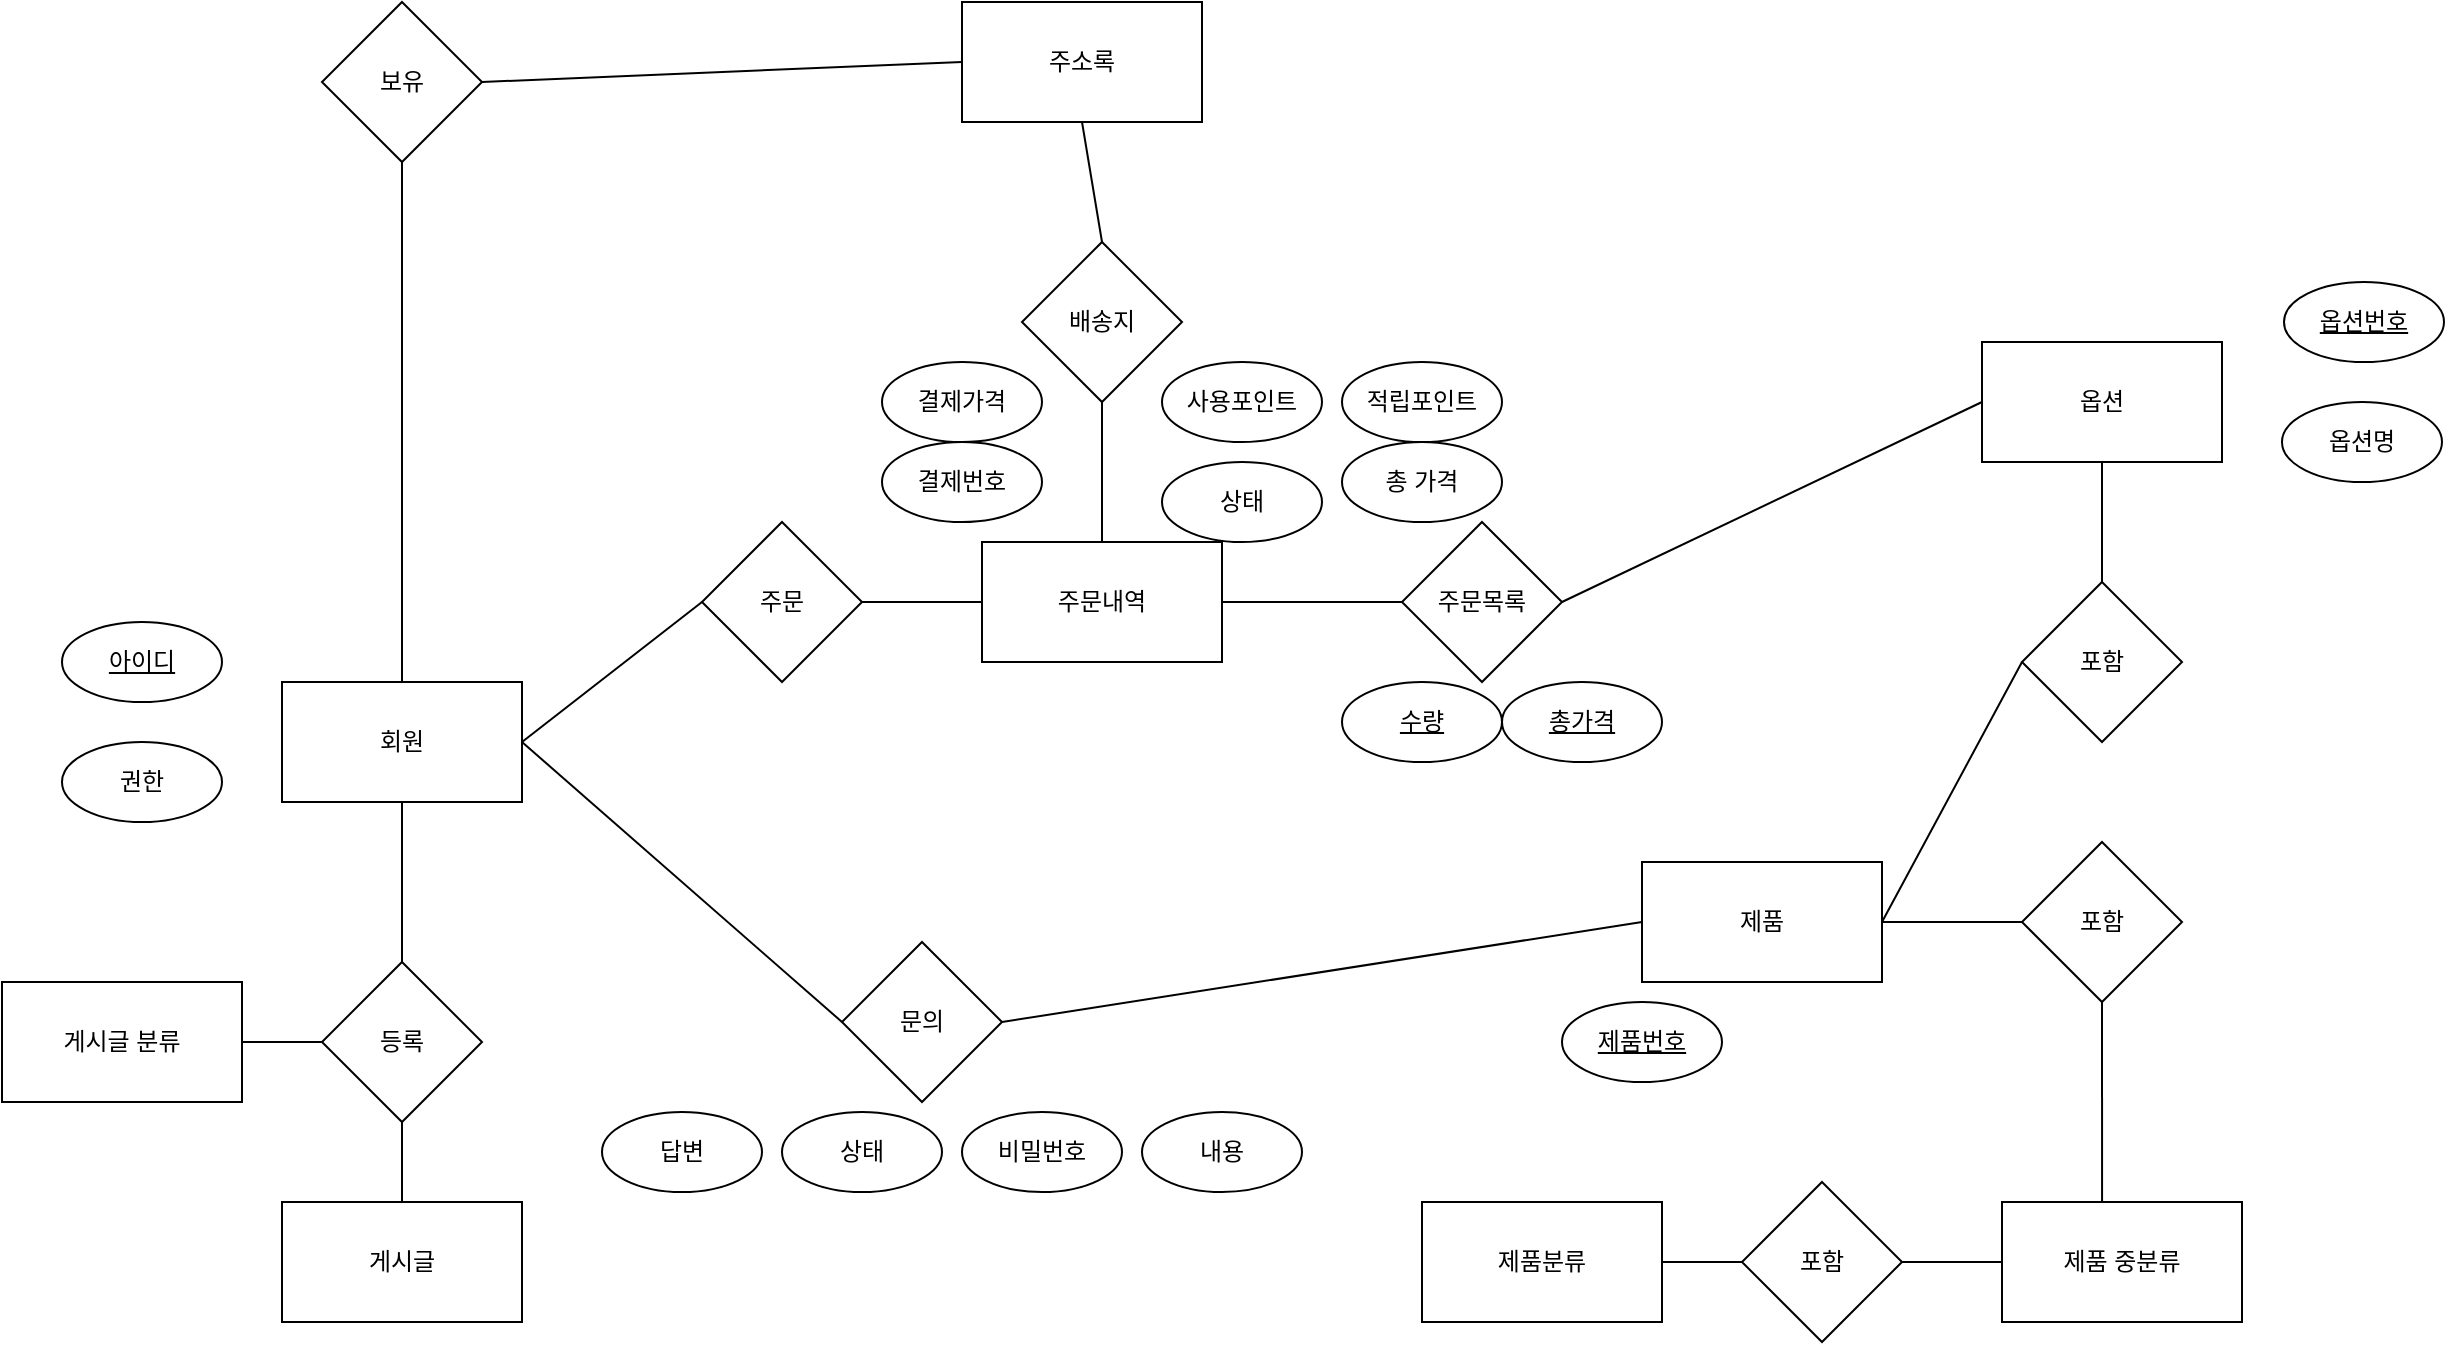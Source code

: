 <mxfile version="20.6.2" type="github"><diagram id="EWTnANCkMsUeMdHVheLY" name="페이지-1"><mxGraphModel dx="717" dy="636" grid="1" gridSize="10" guides="1" tooltips="1" connect="1" arrows="1" fold="1" page="1" pageScale="1" pageWidth="827" pageHeight="1169" math="0" shadow="0"><root><mxCell id="0"/><mxCell id="1" parent="0"/><mxCell id="xCD-Z-dLWQwIkPLPfsmC-1" value="회원" style="rounded=0;whiteSpace=wrap;html=1;" vertex="1" parent="1"><mxGeometry x="160" y="350" width="120" height="60" as="geometry"/></mxCell><mxCell id="xCD-Z-dLWQwIkPLPfsmC-2" value="제품" style="rounded=0;whiteSpace=wrap;html=1;" vertex="1" parent="1"><mxGeometry x="840" y="440" width="120" height="60" as="geometry"/></mxCell><mxCell id="xCD-Z-dLWQwIkPLPfsmC-3" value="제품분류" style="rounded=0;whiteSpace=wrap;html=1;" vertex="1" parent="1"><mxGeometry x="730" y="610" width="120" height="60" as="geometry"/></mxCell><mxCell id="xCD-Z-dLWQwIkPLPfsmC-4" value="게시글" style="rounded=0;whiteSpace=wrap;html=1;" vertex="1" parent="1"><mxGeometry x="160" y="610" width="120" height="60" as="geometry"/></mxCell><mxCell id="xCD-Z-dLWQwIkPLPfsmC-5" value="게시글 분류" style="rounded=0;whiteSpace=wrap;html=1;" vertex="1" parent="1"><mxGeometry x="20" y="500" width="120" height="60" as="geometry"/></mxCell><mxCell id="xCD-Z-dLWQwIkPLPfsmC-6" value="주문" style="rhombus;whiteSpace=wrap;html=1;" vertex="1" parent="1"><mxGeometry x="370" y="270" width="80" height="80" as="geometry"/></mxCell><mxCell id="xCD-Z-dLWQwIkPLPfsmC-7" value="문의" style="rhombus;whiteSpace=wrap;html=1;" vertex="1" parent="1"><mxGeometry x="440" y="480" width="80" height="80" as="geometry"/></mxCell><mxCell id="xCD-Z-dLWQwIkPLPfsmC-8" value="등록" style="rhombus;whiteSpace=wrap;html=1;" vertex="1" parent="1"><mxGeometry x="180" y="490" width="80" height="80" as="geometry"/></mxCell><mxCell id="xCD-Z-dLWQwIkPLPfsmC-9" value="포함" style="rhombus;whiteSpace=wrap;html=1;" vertex="1" parent="1"><mxGeometry x="890" y="600" width="80" height="80" as="geometry"/></mxCell><mxCell id="xCD-Z-dLWQwIkPLPfsmC-10" value="답변" style="ellipse;whiteSpace=wrap;html=1;" vertex="1" parent="1"><mxGeometry x="320" y="565" width="80" height="40" as="geometry"/></mxCell><mxCell id="xCD-Z-dLWQwIkPLPfsmC-11" value="상태" style="ellipse;whiteSpace=wrap;html=1;" vertex="1" parent="1"><mxGeometry x="410" y="565" width="80" height="40" as="geometry"/></mxCell><mxCell id="xCD-Z-dLWQwIkPLPfsmC-12" value="비밀번호" style="ellipse;whiteSpace=wrap;html=1;" vertex="1" parent="1"><mxGeometry x="500" y="565" width="80" height="40" as="geometry"/></mxCell><mxCell id="xCD-Z-dLWQwIkPLPfsmC-13" value="내용" style="ellipse;whiteSpace=wrap;html=1;" vertex="1" parent="1"><mxGeometry x="590" y="565" width="80" height="40" as="geometry"/></mxCell><mxCell id="xCD-Z-dLWQwIkPLPfsmC-14" value="결제번호" style="ellipse;whiteSpace=wrap;html=1;" vertex="1" parent="1"><mxGeometry x="460" y="230" width="80" height="40" as="geometry"/></mxCell><mxCell id="xCD-Z-dLWQwIkPLPfsmC-15" value="상태" style="ellipse;whiteSpace=wrap;html=1;" vertex="1" parent="1"><mxGeometry x="600" y="240" width="80" height="40" as="geometry"/></mxCell><mxCell id="xCD-Z-dLWQwIkPLPfsmC-16" value="총 가격" style="ellipse;whiteSpace=wrap;html=1;" vertex="1" parent="1"><mxGeometry x="690" y="230" width="80" height="40" as="geometry"/></mxCell><mxCell id="xCD-Z-dLWQwIkPLPfsmC-17" value="결제가격" style="ellipse;whiteSpace=wrap;html=1;" vertex="1" parent="1"><mxGeometry x="460" y="190" width="80" height="40" as="geometry"/></mxCell><mxCell id="xCD-Z-dLWQwIkPLPfsmC-18" value="사용포인트" style="ellipse;whiteSpace=wrap;html=1;" vertex="1" parent="1"><mxGeometry x="600" y="190" width="80" height="40" as="geometry"/></mxCell><mxCell id="xCD-Z-dLWQwIkPLPfsmC-19" value="적립포인트" style="ellipse;whiteSpace=wrap;html=1;" vertex="1" parent="1"><mxGeometry x="690" y="190" width="80" height="40" as="geometry"/></mxCell><mxCell id="xCD-Z-dLWQwIkPLPfsmC-20" value="&lt;u&gt;제품번호&lt;/u&gt;" style="ellipse;whiteSpace=wrap;html=1;" vertex="1" parent="1"><mxGeometry x="800" y="510" width="80" height="40" as="geometry"/></mxCell><mxCell id="xCD-Z-dLWQwIkPLPfsmC-21" value="권한" style="ellipse;whiteSpace=wrap;html=1;" vertex="1" parent="1"><mxGeometry x="50" y="380" width="80" height="40" as="geometry"/></mxCell><mxCell id="xCD-Z-dLWQwIkPLPfsmC-22" value="&lt;u&gt;아이디&lt;/u&gt;" style="ellipse;whiteSpace=wrap;html=1;" vertex="1" parent="1"><mxGeometry x="50" y="320" width="80" height="40" as="geometry"/></mxCell><mxCell id="xCD-Z-dLWQwIkPLPfsmC-23" value="" style="endArrow=none;html=1;rounded=0;entryX=0.5;entryY=1;entryDx=0;entryDy=0;exitX=0.5;exitY=0;exitDx=0;exitDy=0;" edge="1" parent="1" source="xCD-Z-dLWQwIkPLPfsmC-8" target="xCD-Z-dLWQwIkPLPfsmC-1"><mxGeometry width="50" height="50" relative="1" as="geometry"><mxPoint x="170" y="210" as="sourcePoint"/><mxPoint x="220" y="160" as="targetPoint"/></mxGeometry></mxCell><mxCell id="xCD-Z-dLWQwIkPLPfsmC-24" value="" style="endArrow=none;html=1;rounded=0;exitX=1;exitY=0.5;exitDx=0;exitDy=0;entryX=0;entryY=0.5;entryDx=0;entryDy=0;" edge="1" parent="1" source="xCD-Z-dLWQwIkPLPfsmC-5" target="xCD-Z-dLWQwIkPLPfsmC-8"><mxGeometry width="50" height="50" relative="1" as="geometry"><mxPoint x="170" y="210" as="sourcePoint"/><mxPoint x="220" y="160" as="targetPoint"/></mxGeometry></mxCell><mxCell id="xCD-Z-dLWQwIkPLPfsmC-25" value="" style="endArrow=none;html=1;rounded=0;entryX=0.5;entryY=0;entryDx=0;entryDy=0;exitX=0.5;exitY=1;exitDx=0;exitDy=0;" edge="1" parent="1" source="xCD-Z-dLWQwIkPLPfsmC-8" target="xCD-Z-dLWQwIkPLPfsmC-4"><mxGeometry width="50" height="50" relative="1" as="geometry"><mxPoint x="220" y="350" as="sourcePoint"/><mxPoint x="220" y="160" as="targetPoint"/></mxGeometry></mxCell><mxCell id="xCD-Z-dLWQwIkPLPfsmC-28" value="" style="endArrow=none;html=1;rounded=0;entryX=0;entryY=0.5;entryDx=0;entryDy=0;exitX=1;exitY=0.5;exitDx=0;exitDy=0;" edge="1" parent="1" source="xCD-Z-dLWQwIkPLPfsmC-3" target="xCD-Z-dLWQwIkPLPfsmC-9"><mxGeometry width="50" height="50" relative="1" as="geometry"><mxPoint x="300" y="210" as="sourcePoint"/><mxPoint x="350" y="160" as="targetPoint"/></mxGeometry></mxCell><mxCell id="xCD-Z-dLWQwIkPLPfsmC-29" value="" style="endArrow=none;html=1;rounded=0;exitX=0;exitY=0.5;exitDx=0;exitDy=0;entryX=1;entryY=0.5;entryDx=0;entryDy=0;" edge="1" parent="1" source="xCD-Z-dLWQwIkPLPfsmC-7" target="xCD-Z-dLWQwIkPLPfsmC-1"><mxGeometry width="50" height="50" relative="1" as="geometry"><mxPoint x="300" y="210" as="sourcePoint"/><mxPoint x="350" y="160" as="targetPoint"/></mxGeometry></mxCell><mxCell id="xCD-Z-dLWQwIkPLPfsmC-30" value="" style="endArrow=none;html=1;rounded=0;entryX=0;entryY=0.5;entryDx=0;entryDy=0;exitX=1;exitY=0.5;exitDx=0;exitDy=0;" edge="1" parent="1" source="xCD-Z-dLWQwIkPLPfsmC-7" target="xCD-Z-dLWQwIkPLPfsmC-2"><mxGeometry width="50" height="50" relative="1" as="geometry"><mxPoint x="300" y="210" as="sourcePoint"/><mxPoint x="350" y="160" as="targetPoint"/></mxGeometry></mxCell><mxCell id="xCD-Z-dLWQwIkPLPfsmC-31" value="" style="endArrow=none;html=1;rounded=0;entryX=0;entryY=0.5;entryDx=0;entryDy=0;exitX=1;exitY=0.5;exitDx=0;exitDy=0;" edge="1" parent="1" source="xCD-Z-dLWQwIkPLPfsmC-1" target="xCD-Z-dLWQwIkPLPfsmC-6"><mxGeometry width="50" height="50" relative="1" as="geometry"><mxPoint x="300" y="210" as="sourcePoint"/><mxPoint x="350" y="160" as="targetPoint"/></mxGeometry></mxCell><mxCell id="xCD-Z-dLWQwIkPLPfsmC-33" value="주문내역" style="rounded=0;whiteSpace=wrap;html=1;" vertex="1" parent="1"><mxGeometry x="510" y="280" width="120" height="60" as="geometry"/></mxCell><mxCell id="xCD-Z-dLWQwIkPLPfsmC-34" value="포함" style="rhombus;whiteSpace=wrap;html=1;" vertex="1" parent="1"><mxGeometry x="1030" y="300" width="80" height="80" as="geometry"/></mxCell><mxCell id="xCD-Z-dLWQwIkPLPfsmC-35" value="포함" style="rhombus;whiteSpace=wrap;html=1;" vertex="1" parent="1"><mxGeometry x="1030" y="430" width="80" height="80" as="geometry"/></mxCell><mxCell id="xCD-Z-dLWQwIkPLPfsmC-36" value="제품 중분류" style="rounded=0;whiteSpace=wrap;html=1;" vertex="1" parent="1"><mxGeometry x="1020" y="610" width="120" height="60" as="geometry"/></mxCell><mxCell id="xCD-Z-dLWQwIkPLPfsmC-37" value="" style="endArrow=none;html=1;rounded=0;entryX=0;entryY=0.5;entryDx=0;entryDy=0;exitX=1;exitY=0.5;exitDx=0;exitDy=0;" edge="1" parent="1" source="xCD-Z-dLWQwIkPLPfsmC-2" target="xCD-Z-dLWQwIkPLPfsmC-34"><mxGeometry width="50" height="50" relative="1" as="geometry"><mxPoint x="840" y="250" as="sourcePoint"/><mxPoint x="890" y="200" as="targetPoint"/></mxGeometry></mxCell><mxCell id="xCD-Z-dLWQwIkPLPfsmC-39" value="" style="endArrow=none;html=1;rounded=0;entryX=0;entryY=0.5;entryDx=0;entryDy=0;exitX=1;exitY=0.5;exitDx=0;exitDy=0;" edge="1" parent="1" source="xCD-Z-dLWQwIkPLPfsmC-2" target="xCD-Z-dLWQwIkPLPfsmC-35"><mxGeometry width="50" height="50" relative="1" as="geometry"><mxPoint x="840" y="250" as="sourcePoint"/><mxPoint x="890" y="200" as="targetPoint"/></mxGeometry></mxCell><mxCell id="xCD-Z-dLWQwIkPLPfsmC-40" value="" style="endArrow=none;html=1;rounded=0;entryX=0.5;entryY=1;entryDx=0;entryDy=0;exitX=0.417;exitY=0;exitDx=0;exitDy=0;exitPerimeter=0;" edge="1" parent="1" source="xCD-Z-dLWQwIkPLPfsmC-36" target="xCD-Z-dLWQwIkPLPfsmC-35"><mxGeometry width="50" height="50" relative="1" as="geometry"><mxPoint x="840" y="250" as="sourcePoint"/><mxPoint x="890" y="200" as="targetPoint"/></mxGeometry></mxCell><mxCell id="xCD-Z-dLWQwIkPLPfsmC-41" value="" style="endArrow=none;html=1;rounded=0;entryX=0;entryY=0.5;entryDx=0;entryDy=0;" edge="1" parent="1" source="xCD-Z-dLWQwIkPLPfsmC-9" target="xCD-Z-dLWQwIkPLPfsmC-36"><mxGeometry width="50" height="50" relative="1" as="geometry"><mxPoint x="840" y="250" as="sourcePoint"/><mxPoint x="890" y="200" as="targetPoint"/></mxGeometry></mxCell><mxCell id="xCD-Z-dLWQwIkPLPfsmC-173" value="" style="endArrow=none;html=1;rounded=0;exitX=1;exitY=0.5;exitDx=0;exitDy=0;entryX=0;entryY=0.5;entryDx=0;entryDy=0;" edge="1" parent="1" source="xCD-Z-dLWQwIkPLPfsmC-6" target="xCD-Z-dLWQwIkPLPfsmC-33"><mxGeometry width="50" height="50" relative="1" as="geometry"><mxPoint x="600" y="370" as="sourcePoint"/><mxPoint x="650" y="320" as="targetPoint"/></mxGeometry></mxCell><mxCell id="xCD-Z-dLWQwIkPLPfsmC-176" value="주문목록" style="rhombus;whiteSpace=wrap;html=1;" vertex="1" parent="1"><mxGeometry x="720" y="270" width="80" height="80" as="geometry"/></mxCell><mxCell id="xCD-Z-dLWQwIkPLPfsmC-177" value="옵션" style="rounded=0;whiteSpace=wrap;html=1;" vertex="1" parent="1"><mxGeometry x="1010" y="180" width="120" height="60" as="geometry"/></mxCell><mxCell id="xCD-Z-dLWQwIkPLPfsmC-178" value="" style="endArrow=none;html=1;rounded=0;entryX=0.5;entryY=1;entryDx=0;entryDy=0;" edge="1" parent="1" target="xCD-Z-dLWQwIkPLPfsmC-177"><mxGeometry width="50" height="50" relative="1" as="geometry"><mxPoint x="1070" y="300" as="sourcePoint"/><mxPoint x="1120" y="320" as="targetPoint"/></mxGeometry></mxCell><mxCell id="xCD-Z-dLWQwIkPLPfsmC-179" value="" style="endArrow=none;html=1;rounded=0;entryX=0;entryY=0.5;entryDx=0;entryDy=0;exitX=1;exitY=0.5;exitDx=0;exitDy=0;" edge="1" parent="1" source="xCD-Z-dLWQwIkPLPfsmC-176" target="xCD-Z-dLWQwIkPLPfsmC-177"><mxGeometry width="50" height="50" relative="1" as="geometry"><mxPoint x="1070" y="370" as="sourcePoint"/><mxPoint x="1120" y="320" as="targetPoint"/></mxGeometry></mxCell><mxCell id="xCD-Z-dLWQwIkPLPfsmC-180" value="" style="endArrow=none;html=1;rounded=0;entryX=0;entryY=0.5;entryDx=0;entryDy=0;exitX=1;exitY=0.5;exitDx=0;exitDy=0;" edge="1" parent="1" source="xCD-Z-dLWQwIkPLPfsmC-33" target="xCD-Z-dLWQwIkPLPfsmC-176"><mxGeometry width="50" height="50" relative="1" as="geometry"><mxPoint x="650" y="370" as="sourcePoint"/><mxPoint x="700" y="320" as="targetPoint"/></mxGeometry></mxCell><mxCell id="xCD-Z-dLWQwIkPLPfsmC-181" value="&lt;u&gt;총가격&lt;/u&gt;" style="ellipse;whiteSpace=wrap;html=1;" vertex="1" parent="1"><mxGeometry x="770" y="350" width="80" height="40" as="geometry"/></mxCell><mxCell id="xCD-Z-dLWQwIkPLPfsmC-182" value="&lt;u&gt;수량&lt;/u&gt;" style="ellipse;whiteSpace=wrap;html=1;" vertex="1" parent="1"><mxGeometry x="690" y="350" width="80" height="40" as="geometry"/></mxCell><mxCell id="xCD-Z-dLWQwIkPLPfsmC-183" value="보유" style="rhombus;whiteSpace=wrap;html=1;" vertex="1" parent="1"><mxGeometry x="180" y="10" width="80" height="80" as="geometry"/></mxCell><mxCell id="xCD-Z-dLWQwIkPLPfsmC-184" value="" style="endArrow=none;html=1;rounded=0;entryX=0.5;entryY=1;entryDx=0;entryDy=0;exitX=0.5;exitY=0;exitDx=0;exitDy=0;" edge="1" parent="1" source="xCD-Z-dLWQwIkPLPfsmC-1" target="xCD-Z-dLWQwIkPLPfsmC-183"><mxGeometry width="50" height="50" relative="1" as="geometry"><mxPoint x="140" y="370" as="sourcePoint"/><mxPoint x="190" y="320" as="targetPoint"/></mxGeometry></mxCell><mxCell id="xCD-Z-dLWQwIkPLPfsmC-185" value="주소록" style="rounded=0;whiteSpace=wrap;html=1;" vertex="1" parent="1"><mxGeometry x="500" y="10" width="120" height="60" as="geometry"/></mxCell><mxCell id="xCD-Z-dLWQwIkPLPfsmC-186" value="배송지" style="rhombus;whiteSpace=wrap;html=1;" vertex="1" parent="1"><mxGeometry x="530" y="130" width="80" height="80" as="geometry"/></mxCell><mxCell id="xCD-Z-dLWQwIkPLPfsmC-187" value="&lt;u&gt;옵션번호&lt;/u&gt;" style="ellipse;whiteSpace=wrap;html=1;" vertex="1" parent="1"><mxGeometry x="1161" y="150" width="80" height="40" as="geometry"/></mxCell><mxCell id="xCD-Z-dLWQwIkPLPfsmC-188" value="옵션명" style="ellipse;whiteSpace=wrap;html=1;" vertex="1" parent="1"><mxGeometry x="1160" y="210" width="80" height="40" as="geometry"/></mxCell><mxCell id="xCD-Z-dLWQwIkPLPfsmC-189" value="" style="endArrow=none;html=1;rounded=0;entryX=1;entryY=0.5;entryDx=0;entryDy=0;exitX=0;exitY=0.5;exitDx=0;exitDy=0;" edge="1" parent="1" source="xCD-Z-dLWQwIkPLPfsmC-185" target="xCD-Z-dLWQwIkPLPfsmC-183"><mxGeometry width="50" height="50" relative="1" as="geometry"><mxPoint x="330" y="170" as="sourcePoint"/><mxPoint x="380" y="120" as="targetPoint"/></mxGeometry></mxCell><mxCell id="xCD-Z-dLWQwIkPLPfsmC-190" value="" style="endArrow=none;html=1;rounded=0;entryX=0.5;entryY=1;entryDx=0;entryDy=0;exitX=0.5;exitY=0;exitDx=0;exitDy=0;" edge="1" parent="1" source="xCD-Z-dLWQwIkPLPfsmC-186" target="xCD-Z-dLWQwIkPLPfsmC-185"><mxGeometry width="50" height="50" relative="1" as="geometry"><mxPoint x="330" y="170" as="sourcePoint"/><mxPoint x="380" y="120" as="targetPoint"/></mxGeometry></mxCell><mxCell id="xCD-Z-dLWQwIkPLPfsmC-191" value="" style="endArrow=none;html=1;rounded=0;entryX=0.5;entryY=1;entryDx=0;entryDy=0;exitX=0.5;exitY=0;exitDx=0;exitDy=0;" edge="1" parent="1" source="xCD-Z-dLWQwIkPLPfsmC-33" target="xCD-Z-dLWQwIkPLPfsmC-186"><mxGeometry width="50" height="50" relative="1" as="geometry"><mxPoint x="330" y="170" as="sourcePoint"/><mxPoint x="380" y="120" as="targetPoint"/></mxGeometry></mxCell></root></mxGraphModel></diagram></mxfile>